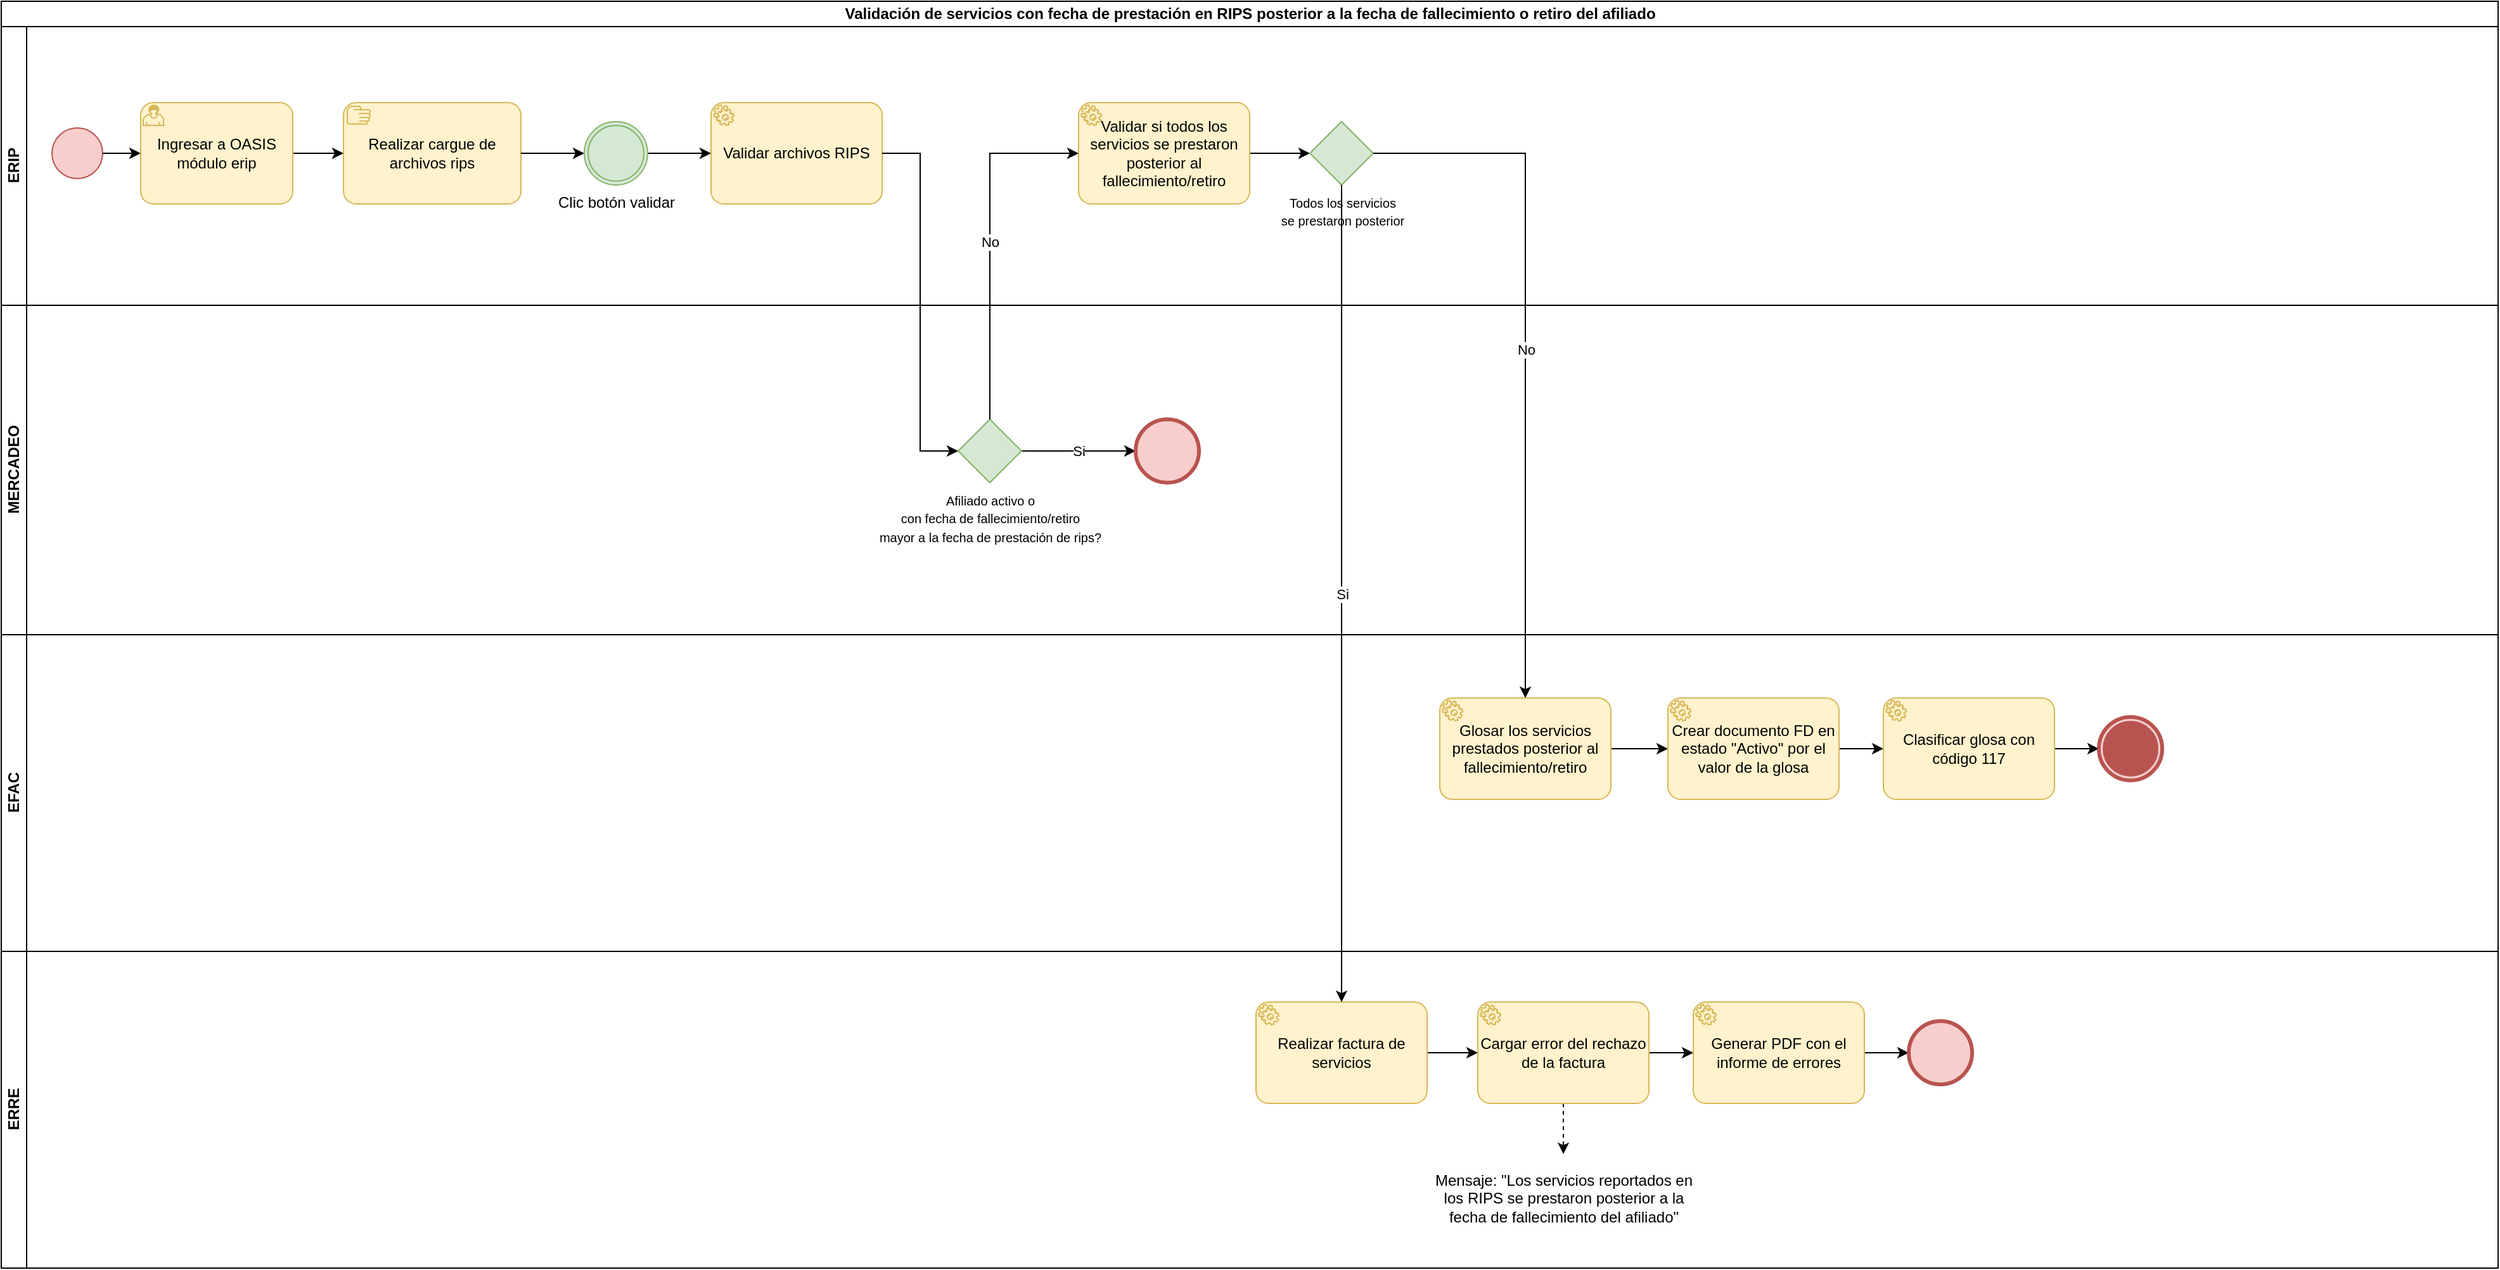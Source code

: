<mxfile version="21.6.8" type="github">
  <diagram name="Página-1" id="AVoaD1NTpoUdhtzUbiez">
    <mxGraphModel dx="1886" dy="792" grid="1" gridSize="10" guides="1" tooltips="1" connect="1" arrows="1" fold="1" page="1" pageScale="1" pageWidth="2039" pageHeight="1040" math="0" shadow="0">
      <root>
        <mxCell id="0" />
        <mxCell id="1" parent="0" />
        <mxCell id="Jl5CshFwdgjpZi2FLCv0-1" value="Validación de servicios con fecha de prestación en RIPS posterior a la fecha de fallecimiento o retiro del afiliado" style="swimlane;childLayout=stackLayout;resizeParent=1;resizeParentMax=0;horizontal=1;startSize=20;horizontalStack=0;html=1;" vertex="1" parent="1">
          <mxGeometry x="35" y="10" width="1970" height="1000" as="geometry" />
        </mxCell>
        <mxCell id="Jl5CshFwdgjpZi2FLCv0-2" value="ERIP" style="swimlane;startSize=20;horizontal=0;html=1;" vertex="1" parent="Jl5CshFwdgjpZi2FLCv0-1">
          <mxGeometry y="20" width="1970" height="220" as="geometry" />
        </mxCell>
        <mxCell id="Jl5CshFwdgjpZi2FLCv0-4" value="" style="points=[[0.145,0.145,0],[0.5,0,0],[0.855,0.145,0],[1,0.5,0],[0.855,0.855,0],[0.5,1,0],[0.145,0.855,0],[0,0.5,0]];shape=mxgraph.bpmn.event;html=1;verticalLabelPosition=bottom;labelBackgroundColor=#ffffff;verticalAlign=top;align=center;perimeter=ellipsePerimeter;outlineConnect=0;aspect=fixed;outline=standard;symbol=general;fillColor=#f8cecc;strokeColor=#b85450;" vertex="1" parent="Jl5CshFwdgjpZi2FLCv0-2">
          <mxGeometry x="40" y="80" width="40" height="40" as="geometry" />
        </mxCell>
        <mxCell id="Jl5CshFwdgjpZi2FLCv0-5" value="Realizar cargue de archivos rips" style="points=[[0.25,0,0],[0.5,0,0],[0.75,0,0],[1,0.25,0],[1,0.5,0],[1,0.75,0],[0.75,1,0],[0.5,1,0],[0.25,1,0],[0,0.75,0],[0,0.5,0],[0,0.25,0]];shape=mxgraph.bpmn.task;whiteSpace=wrap;rectStyle=rounded;size=10;html=1;container=1;expand=0;collapsible=0;taskMarker=manual;fillColor=#fff2cc;strokeColor=#d6b656;" vertex="1" parent="Jl5CshFwdgjpZi2FLCv0-2">
          <mxGeometry x="270" y="60" width="140" height="80" as="geometry" />
        </mxCell>
        <mxCell id="Jl5CshFwdgjpZi2FLCv0-6" style="edgeStyle=orthogonalEdgeStyle;rounded=0;orthogonalLoop=1;jettySize=auto;html=1;" edge="1" parent="Jl5CshFwdgjpZi2FLCv0-2" source="Jl5CshFwdgjpZi2FLCv0-7" target="Jl5CshFwdgjpZi2FLCv0-5">
          <mxGeometry relative="1" as="geometry">
            <mxPoint x="270" y="100" as="targetPoint" />
          </mxGeometry>
        </mxCell>
        <mxCell id="Jl5CshFwdgjpZi2FLCv0-7" value="Ingresar a OASIS módulo erip" style="points=[[0.25,0,0],[0.5,0,0],[0.75,0,0],[1,0.25,0],[1,0.5,0],[1,0.75,0],[0.75,1,0],[0.5,1,0],[0.25,1,0],[0,0.75,0],[0,0.5,0],[0,0.25,0]];shape=mxgraph.bpmn.task;whiteSpace=wrap;rectStyle=rounded;size=10;html=1;container=1;expand=0;collapsible=0;taskMarker=user;fillColor=#fff2cc;strokeColor=#d6b656;" vertex="1" parent="Jl5CshFwdgjpZi2FLCv0-2">
          <mxGeometry x="110" y="60" width="120" height="80" as="geometry" />
        </mxCell>
        <mxCell id="Jl5CshFwdgjpZi2FLCv0-8" style="edgeStyle=orthogonalEdgeStyle;rounded=0;orthogonalLoop=1;jettySize=auto;html=1;entryX=0;entryY=0.5;entryDx=0;entryDy=0;entryPerimeter=0;" edge="1" parent="Jl5CshFwdgjpZi2FLCv0-2" source="Jl5CshFwdgjpZi2FLCv0-4" target="Jl5CshFwdgjpZi2FLCv0-7">
          <mxGeometry relative="1" as="geometry">
            <mxPoint x="110" y="100" as="targetPoint" />
          </mxGeometry>
        </mxCell>
        <mxCell id="Jl5CshFwdgjpZi2FLCv0-9" style="edgeStyle=orthogonalEdgeStyle;rounded=0;orthogonalLoop=1;jettySize=auto;html=1;entryX=0;entryY=0.5;entryDx=0;entryDy=0;entryPerimeter=0;" edge="1" parent="Jl5CshFwdgjpZi2FLCv0-2" source="Jl5CshFwdgjpZi2FLCv0-5" target="Jl5CshFwdgjpZi2FLCv0-13">
          <mxGeometry relative="1" as="geometry">
            <mxPoint x="460" y="100" as="targetPoint" />
          </mxGeometry>
        </mxCell>
        <mxCell id="Jl5CshFwdgjpZi2FLCv0-11" value="Validar archivos RIPS" style="points=[[0.25,0,0],[0.5,0,0],[0.75,0,0],[1,0.25,0],[1,0.5,0],[1,0.75,0],[0.75,1,0],[0.5,1,0],[0.25,1,0],[0,0.75,0],[0,0.5,0],[0,0.25,0]];shape=mxgraph.bpmn.task;whiteSpace=wrap;rectStyle=rounded;size=10;html=1;container=1;expand=0;collapsible=0;taskMarker=service;fillColor=#fff2cc;strokeColor=#d6b656;" vertex="1" parent="Jl5CshFwdgjpZi2FLCv0-2">
          <mxGeometry x="560" y="60" width="135" height="80" as="geometry" />
        </mxCell>
        <mxCell id="Jl5CshFwdgjpZi2FLCv0-12" style="edgeStyle=orthogonalEdgeStyle;rounded=0;orthogonalLoop=1;jettySize=auto;html=1;entryX=0;entryY=0.5;entryDx=0;entryDy=0;entryPerimeter=0;" edge="1" parent="Jl5CshFwdgjpZi2FLCv0-2" source="Jl5CshFwdgjpZi2FLCv0-13" target="Jl5CshFwdgjpZi2FLCv0-11">
          <mxGeometry relative="1" as="geometry" />
        </mxCell>
        <mxCell id="Jl5CshFwdgjpZi2FLCv0-13" value="Clic botón validar" style="points=[[0.145,0.145,0],[0.5,0,0],[0.855,0.145,0],[1,0.5,0],[0.855,0.855,0],[0.5,1,0],[0.145,0.855,0],[0,0.5,0]];shape=mxgraph.bpmn.event;html=1;verticalLabelPosition=bottom;labelBackgroundColor=#ffffff;verticalAlign=top;align=center;perimeter=ellipsePerimeter;outlineConnect=0;aspect=fixed;outline=throwing;symbol=general;fillColor=#d5e8d4;strokeColor=#82b366;" vertex="1" parent="Jl5CshFwdgjpZi2FLCv0-2">
          <mxGeometry x="460" y="75" width="50" height="50" as="geometry" />
        </mxCell>
        <mxCell id="Jl5CshFwdgjpZi2FLCv0-23" style="edgeStyle=orthogonalEdgeStyle;rounded=0;orthogonalLoop=1;jettySize=auto;html=1;" edge="1" parent="Jl5CshFwdgjpZi2FLCv0-2" source="Jl5CshFwdgjpZi2FLCv0-24" target="Jl5CshFwdgjpZi2FLCv0-26">
          <mxGeometry relative="1" as="geometry">
            <mxPoint x="1360" y="100" as="targetPoint" />
          </mxGeometry>
        </mxCell>
        <mxCell id="Jl5CshFwdgjpZi2FLCv0-24" value="Validar si todos los servicios se prestaron posterior al fallecimiento/retiro" style="points=[[0.25,0,0],[0.5,0,0],[0.75,0,0],[1,0.25,0],[1,0.5,0],[1,0.75,0],[0.75,1,0],[0.5,1,0],[0.25,1,0],[0,0.75,0],[0,0.5,0],[0,0.25,0]];shape=mxgraph.bpmn.task;whiteSpace=wrap;rectStyle=rounded;size=10;html=1;container=1;expand=0;collapsible=0;taskMarker=service;fillColor=#fff2cc;strokeColor=#d6b656;" vertex="1" parent="Jl5CshFwdgjpZi2FLCv0-2">
          <mxGeometry x="850" y="60" width="135" height="80" as="geometry" />
        </mxCell>
        <mxCell id="Jl5CshFwdgjpZi2FLCv0-26" value="&lt;font size=&quot;1&quot;&gt;Todos los servicios&lt;br&gt;se prestaron posterior&lt;br&gt;&lt;/font&gt;" style="points=[[0.25,0.25,0],[0.5,0,0],[0.75,0.25,0],[1,0.5,0],[0.75,0.75,0],[0.5,1,0],[0.25,0.75,0],[0,0.5,0]];shape=mxgraph.bpmn.gateway2;html=1;verticalLabelPosition=bottom;labelBackgroundColor=#ffffff;verticalAlign=top;align=center;perimeter=rhombusPerimeter;outlineConnect=0;outline=none;symbol=none;fillColor=#d5e8d4;strokeColor=#82b366;" vertex="1" parent="Jl5CshFwdgjpZi2FLCv0-2">
          <mxGeometry x="1032.5" y="75" width="50" height="50" as="geometry" />
        </mxCell>
        <mxCell id="Jl5CshFwdgjpZi2FLCv0-30" value="MERCADEO" style="swimlane;startSize=20;horizontal=0;html=1;" vertex="1" parent="Jl5CshFwdgjpZi2FLCv0-1">
          <mxGeometry y="240" width="1970" height="260" as="geometry" />
        </mxCell>
        <mxCell id="Jl5CshFwdgjpZi2FLCv0-74" value="Si" style="edgeStyle=orthogonalEdgeStyle;rounded=0;orthogonalLoop=1;jettySize=auto;html=1;" edge="1" parent="Jl5CshFwdgjpZi2FLCv0-30" source="Jl5CshFwdgjpZi2FLCv0-71" target="Jl5CshFwdgjpZi2FLCv0-22">
          <mxGeometry relative="1" as="geometry" />
        </mxCell>
        <mxCell id="Jl5CshFwdgjpZi2FLCv0-71" value="&lt;font size=&quot;1&quot;&gt;Afiliado activo o&lt;br&gt;con fecha de fallecimiento/retiro&lt;br&gt;mayor a la fecha de prestación de rips?&lt;br&gt;&lt;/font&gt;" style="points=[[0.25,0.25,0],[0.5,0,0],[0.75,0.25,0],[1,0.5,0],[0.75,0.75,0],[0.5,1,0],[0.25,0.75,0],[0,0.5,0]];shape=mxgraph.bpmn.gateway2;html=1;verticalLabelPosition=bottom;labelBackgroundColor=#ffffff;verticalAlign=top;align=center;perimeter=rhombusPerimeter;outlineConnect=0;outline=none;symbol=none;fillColor=#d5e8d4;strokeColor=#82b366;" vertex="1" parent="Jl5CshFwdgjpZi2FLCv0-30">
          <mxGeometry x="755" y="90" width="50" height="50" as="geometry" />
        </mxCell>
        <mxCell id="Jl5CshFwdgjpZi2FLCv0-22" value="" style="points=[[0.145,0.145,0],[0.5,0,0],[0.855,0.145,0],[1,0.5,0],[0.855,0.855,0],[0.5,1,0],[0.145,0.855,0],[0,0.5,0]];shape=mxgraph.bpmn.event;html=1;verticalLabelPosition=bottom;labelBackgroundColor=#ffffff;verticalAlign=top;align=center;perimeter=ellipsePerimeter;outlineConnect=0;aspect=fixed;outline=end;symbol=terminate2;fillColor=#f8cecc;strokeColor=#b85450;" vertex="1" parent="Jl5CshFwdgjpZi2FLCv0-30">
          <mxGeometry x="895" y="90" width="50" height="50" as="geometry" />
        </mxCell>
        <mxCell id="Jl5CshFwdgjpZi2FLCv0-41" value="EFAC" style="swimlane;startSize=20;horizontal=0;html=1;" vertex="1" parent="Jl5CshFwdgjpZi2FLCv0-1">
          <mxGeometry y="500" width="1970" height="250" as="geometry" />
        </mxCell>
        <mxCell id="Jl5CshFwdgjpZi2FLCv0-87" style="edgeStyle=orthogonalEdgeStyle;rounded=0;orthogonalLoop=1;jettySize=auto;html=1;entryX=0;entryY=0.5;entryDx=0;entryDy=0;entryPerimeter=0;" edge="1" parent="Jl5CshFwdgjpZi2FLCv0-41" source="Jl5CshFwdgjpZi2FLCv0-86" target="Jl5CshFwdgjpZi2FLCv0-88">
          <mxGeometry relative="1" as="geometry">
            <mxPoint x="1445" y="90" as="targetPoint" />
          </mxGeometry>
        </mxCell>
        <mxCell id="Jl5CshFwdgjpZi2FLCv0-86" value="Glosar los servicios prestados posterior al fallecimiento/retiro" style="points=[[0.25,0,0],[0.5,0,0],[0.75,0,0],[1,0.25,0],[1,0.5,0],[1,0.75,0],[0.75,1,0],[0.5,1,0],[0.25,1,0],[0,0.75,0],[0,0.5,0],[0,0.25,0]];shape=mxgraph.bpmn.task;whiteSpace=wrap;rectStyle=rounded;size=10;html=1;container=1;expand=0;collapsible=0;taskMarker=service;fillColor=#fff2cc;strokeColor=#d6b656;" vertex="1" parent="Jl5CshFwdgjpZi2FLCv0-41">
          <mxGeometry x="1135" y="50" width="135" height="80" as="geometry" />
        </mxCell>
        <mxCell id="Jl5CshFwdgjpZi2FLCv0-90" style="edgeStyle=orthogonalEdgeStyle;rounded=0;orthogonalLoop=1;jettySize=auto;html=1;" edge="1" parent="Jl5CshFwdgjpZi2FLCv0-41" source="Jl5CshFwdgjpZi2FLCv0-88" target="Jl5CshFwdgjpZi2FLCv0-89">
          <mxGeometry relative="1" as="geometry" />
        </mxCell>
        <mxCell id="Jl5CshFwdgjpZi2FLCv0-88" value="Crear documento FD en estado &quot;Activo&quot; por el valor de la glosa" style="points=[[0.25,0,0],[0.5,0,0],[0.75,0,0],[1,0.25,0],[1,0.5,0],[1,0.75,0],[0.75,1,0],[0.5,1,0],[0.25,1,0],[0,0.75,0],[0,0.5,0],[0,0.25,0]];shape=mxgraph.bpmn.task;whiteSpace=wrap;rectStyle=rounded;size=10;html=1;container=1;expand=0;collapsible=0;taskMarker=service;fillColor=#fff2cc;strokeColor=#d6b656;" vertex="1" parent="Jl5CshFwdgjpZi2FLCv0-41">
          <mxGeometry x="1315" y="50" width="135" height="80" as="geometry" />
        </mxCell>
        <mxCell id="Jl5CshFwdgjpZi2FLCv0-91" style="edgeStyle=orthogonalEdgeStyle;rounded=0;orthogonalLoop=1;jettySize=auto;html=1;" edge="1" parent="Jl5CshFwdgjpZi2FLCv0-41" source="Jl5CshFwdgjpZi2FLCv0-89" target="Jl5CshFwdgjpZi2FLCv0-39">
          <mxGeometry relative="1" as="geometry" />
        </mxCell>
        <mxCell id="Jl5CshFwdgjpZi2FLCv0-89" value="Clasificar glosa con código 117" style="points=[[0.25,0,0],[0.5,0,0],[0.75,0,0],[1,0.25,0],[1,0.5,0],[1,0.75,0],[0.75,1,0],[0.5,1,0],[0.25,1,0],[0,0.75,0],[0,0.5,0],[0,0.25,0]];shape=mxgraph.bpmn.task;whiteSpace=wrap;rectStyle=rounded;size=10;html=1;container=1;expand=0;collapsible=0;taskMarker=service;fillColor=#fff2cc;strokeColor=#d6b656;" vertex="1" parent="Jl5CshFwdgjpZi2FLCv0-41">
          <mxGeometry x="1485" y="50" width="135" height="80" as="geometry" />
        </mxCell>
        <mxCell id="Jl5CshFwdgjpZi2FLCv0-39" value="" style="points=[[0.145,0.145,0],[0.5,0,0],[0.855,0.145,0],[1,0.5,0],[0.855,0.855,0],[0.5,1,0],[0.145,0.855,0],[0,0.5,0]];shape=mxgraph.bpmn.event;html=1;verticalLabelPosition=bottom;labelBackgroundColor=#ffffff;verticalAlign=top;align=center;perimeter=ellipsePerimeter;outlineConnect=0;aspect=fixed;outline=end;symbol=terminate;fillColor=#f8cecc;strokeColor=#b85450;" vertex="1" parent="Jl5CshFwdgjpZi2FLCv0-41">
          <mxGeometry x="1655" y="65" width="50" height="50" as="geometry" />
        </mxCell>
        <mxCell id="Jl5CshFwdgjpZi2FLCv0-69" value="ERRE" style="swimlane;startSize=20;horizontal=0;html=1;" vertex="1" parent="Jl5CshFwdgjpZi2FLCv0-1">
          <mxGeometry y="750" width="1970" height="250" as="geometry" />
        </mxCell>
        <mxCell id="Jl5CshFwdgjpZi2FLCv0-78" style="edgeStyle=orthogonalEdgeStyle;rounded=0;orthogonalLoop=1;jettySize=auto;html=1;" edge="1" parent="Jl5CshFwdgjpZi2FLCv0-69" source="Jl5CshFwdgjpZi2FLCv0-77" target="Jl5CshFwdgjpZi2FLCv0-79">
          <mxGeometry relative="1" as="geometry">
            <mxPoint x="1275" y="80" as="targetPoint" />
          </mxGeometry>
        </mxCell>
        <mxCell id="Jl5CshFwdgjpZi2FLCv0-77" value="Realizar factura de servicios" style="points=[[0.25,0,0],[0.5,0,0],[0.75,0,0],[1,0.25,0],[1,0.5,0],[1,0.75,0],[0.75,1,0],[0.5,1,0],[0.25,1,0],[0,0.75,0],[0,0.5,0],[0,0.25,0]];shape=mxgraph.bpmn.task;whiteSpace=wrap;rectStyle=rounded;size=10;html=1;container=1;expand=0;collapsible=0;taskMarker=service;fillColor=#fff2cc;strokeColor=#d6b656;" vertex="1" parent="Jl5CshFwdgjpZi2FLCv0-69">
          <mxGeometry x="990" y="40" width="135" height="80" as="geometry" />
        </mxCell>
        <mxCell id="Jl5CshFwdgjpZi2FLCv0-81" style="edgeStyle=orthogonalEdgeStyle;rounded=0;orthogonalLoop=1;jettySize=auto;html=1;dashed=1;" edge="1" parent="Jl5CshFwdgjpZi2FLCv0-69" source="Jl5CshFwdgjpZi2FLCv0-79" target="Jl5CshFwdgjpZi2FLCv0-80">
          <mxGeometry relative="1" as="geometry" />
        </mxCell>
        <mxCell id="Jl5CshFwdgjpZi2FLCv0-82" style="edgeStyle=orthogonalEdgeStyle;rounded=0;orthogonalLoop=1;jettySize=auto;html=1;" edge="1" parent="Jl5CshFwdgjpZi2FLCv0-69" source="Jl5CshFwdgjpZi2FLCv0-79" target="Jl5CshFwdgjpZi2FLCv0-38">
          <mxGeometry relative="1" as="geometry" />
        </mxCell>
        <mxCell id="Jl5CshFwdgjpZi2FLCv0-79" value="Cargar error del rechazo de la factura" style="points=[[0.25,0,0],[0.5,0,0],[0.75,0,0],[1,0.25,0],[1,0.5,0],[1,0.75,0],[0.75,1,0],[0.5,1,0],[0.25,1,0],[0,0.75,0],[0,0.5,0],[0,0.25,0]];shape=mxgraph.bpmn.task;whiteSpace=wrap;rectStyle=rounded;size=10;html=1;container=1;expand=0;collapsible=0;taskMarker=service;fillColor=#fff2cc;strokeColor=#d6b656;" vertex="1" parent="Jl5CshFwdgjpZi2FLCv0-69">
          <mxGeometry x="1165" y="40" width="135" height="80" as="geometry" />
        </mxCell>
        <mxCell id="Jl5CshFwdgjpZi2FLCv0-80" value="Mensaje: &quot;Los servicios reportados en los RIPS se prestaron posterior a la fecha de fallecimiento del afiliado&quot;" style="text;html=1;strokeColor=none;fillColor=none;align=center;verticalAlign=middle;whiteSpace=wrap;rounded=0;" vertex="1" parent="Jl5CshFwdgjpZi2FLCv0-69">
          <mxGeometry x="1122.5" y="160" width="220" height="70" as="geometry" />
        </mxCell>
        <mxCell id="Jl5CshFwdgjpZi2FLCv0-84" style="edgeStyle=orthogonalEdgeStyle;rounded=0;orthogonalLoop=1;jettySize=auto;html=1;" edge="1" parent="Jl5CshFwdgjpZi2FLCv0-69" source="Jl5CshFwdgjpZi2FLCv0-38" target="Jl5CshFwdgjpZi2FLCv0-83">
          <mxGeometry relative="1" as="geometry" />
        </mxCell>
        <mxCell id="Jl5CshFwdgjpZi2FLCv0-38" value="Generar PDF con el informe de errores" style="points=[[0.25,0,0],[0.5,0,0],[0.75,0,0],[1,0.25,0],[1,0.5,0],[1,0.75,0],[0.75,1,0],[0.5,1,0],[0.25,1,0],[0,0.75,0],[0,0.5,0],[0,0.25,0]];shape=mxgraph.bpmn.task;whiteSpace=wrap;rectStyle=rounded;size=10;html=1;container=1;expand=0;collapsible=0;taskMarker=service;fillColor=#fff2cc;strokeColor=#d6b656;" vertex="1" parent="Jl5CshFwdgjpZi2FLCv0-69">
          <mxGeometry x="1335" y="40" width="135" height="80" as="geometry" />
        </mxCell>
        <mxCell id="Jl5CshFwdgjpZi2FLCv0-83" value="" style="points=[[0.145,0.145,0],[0.5,0,0],[0.855,0.145,0],[1,0.5,0],[0.855,0.855,0],[0.5,1,0],[0.145,0.855,0],[0,0.5,0]];shape=mxgraph.bpmn.event;html=1;verticalLabelPosition=bottom;labelBackgroundColor=#ffffff;verticalAlign=top;align=center;perimeter=ellipsePerimeter;outlineConnect=0;aspect=fixed;outline=end;symbol=terminate2;fillColor=#f8cecc;strokeColor=#b85450;" vertex="1" parent="Jl5CshFwdgjpZi2FLCv0-69">
          <mxGeometry x="1505" y="55" width="50" height="50" as="geometry" />
        </mxCell>
        <mxCell id="Jl5CshFwdgjpZi2FLCv0-10" style="edgeStyle=orthogonalEdgeStyle;rounded=0;orthogonalLoop=1;jettySize=auto;html=1;entryX=0;entryY=0.5;entryDx=0;entryDy=0;entryPerimeter=0;" edge="1" parent="Jl5CshFwdgjpZi2FLCv0-1" source="Jl5CshFwdgjpZi2FLCv0-11" target="Jl5CshFwdgjpZi2FLCv0-71">
          <mxGeometry relative="1" as="geometry">
            <mxPoint x="740" y="120" as="targetPoint" />
          </mxGeometry>
        </mxCell>
        <mxCell id="Jl5CshFwdgjpZi2FLCv0-75" value="No" style="edgeStyle=orthogonalEdgeStyle;rounded=0;orthogonalLoop=1;jettySize=auto;html=1;entryX=0;entryY=0.5;entryDx=0;entryDy=0;entryPerimeter=0;" edge="1" parent="Jl5CshFwdgjpZi2FLCv0-1" source="Jl5CshFwdgjpZi2FLCv0-71" target="Jl5CshFwdgjpZi2FLCv0-24">
          <mxGeometry relative="1" as="geometry">
            <Array as="points">
              <mxPoint x="780" y="120" />
            </Array>
          </mxGeometry>
        </mxCell>
        <mxCell id="Jl5CshFwdgjpZi2FLCv0-76" value="Si" style="edgeStyle=orthogonalEdgeStyle;rounded=0;orthogonalLoop=1;jettySize=auto;html=1;" edge="1" parent="Jl5CshFwdgjpZi2FLCv0-1" source="Jl5CshFwdgjpZi2FLCv0-26" target="Jl5CshFwdgjpZi2FLCv0-77">
          <mxGeometry relative="1" as="geometry">
            <mxPoint x="1150" y="880" as="targetPoint" />
          </mxGeometry>
        </mxCell>
        <mxCell id="Jl5CshFwdgjpZi2FLCv0-85" value="No" style="edgeStyle=orthogonalEdgeStyle;rounded=0;orthogonalLoop=1;jettySize=auto;html=1;entryX=0.5;entryY=0;entryDx=0;entryDy=0;entryPerimeter=0;" edge="1" parent="Jl5CshFwdgjpZi2FLCv0-1" source="Jl5CshFwdgjpZi2FLCv0-26" target="Jl5CshFwdgjpZi2FLCv0-86">
          <mxGeometry relative="1" as="geometry">
            <mxPoint x="1305" y="590" as="targetPoint" />
          </mxGeometry>
        </mxCell>
      </root>
    </mxGraphModel>
  </diagram>
</mxfile>

